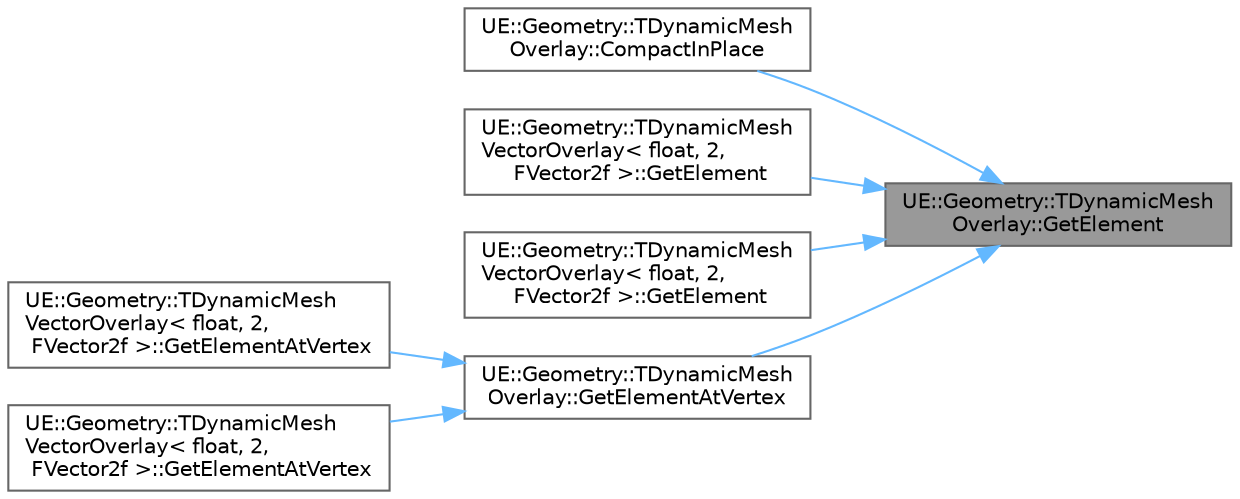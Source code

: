 digraph "UE::Geometry::TDynamicMeshOverlay::GetElement"
{
 // INTERACTIVE_SVG=YES
 // LATEX_PDF_SIZE
  bgcolor="transparent";
  edge [fontname=Helvetica,fontsize=10,labelfontname=Helvetica,labelfontsize=10];
  node [fontname=Helvetica,fontsize=10,shape=box,height=0.2,width=0.4];
  rankdir="RL";
  Node1 [id="Node000001",label="UE::Geometry::TDynamicMesh\lOverlay::GetElement",height=0.2,width=0.4,color="gray40", fillcolor="grey60", style="filled", fontcolor="black",tooltip="Get the element at a given index."];
  Node1 -> Node2 [id="edge1_Node000001_Node000002",dir="back",color="steelblue1",style="solid",tooltip=" "];
  Node2 [id="Node000002",label="UE::Geometry::TDynamicMesh\lOverlay::CompactInPlace",height=0.2,width=0.4,color="grey40", fillcolor="white", style="filled",URL="$d7/de6/classUE_1_1Geometry_1_1TDynamicMeshOverlay.html#a4274a0cf3fe57876bbdecfc7e6b214c1",tooltip="Compact overlay and update links to parent based on CompactMaps."];
  Node1 -> Node3 [id="edge2_Node000001_Node000003",dir="back",color="steelblue1",style="solid",tooltip=" "];
  Node3 [id="Node000003",label="UE::Geometry::TDynamicMesh\lVectorOverlay\< float, 2,\l FVector2f \>::GetElement",height=0.2,width=0.4,color="grey40", fillcolor="white", style="filled",URL="$dc/d17/classUE_1_1Geometry_1_1TDynamicMeshVectorOverlay.html#a77fff21d2c91c2e7cd12414e47dab5c9",tooltip=" "];
  Node1 -> Node4 [id="edge3_Node000001_Node000004",dir="back",color="steelblue1",style="solid",tooltip=" "];
  Node4 [id="Node000004",label="UE::Geometry::TDynamicMesh\lVectorOverlay\< float, 2,\l FVector2f \>::GetElement",height=0.2,width=0.4,color="grey40", fillcolor="white", style="filled",URL="$dc/d17/classUE_1_1Geometry_1_1TDynamicMeshVectorOverlay.html#a0cd4af8ce9d2cc7ff58239a942ac44a6",tooltip=" "];
  Node1 -> Node5 [id="edge4_Node000001_Node000005",dir="back",color="steelblue1",style="solid",tooltip=" "];
  Node5 [id="Node000005",label="UE::Geometry::TDynamicMesh\lOverlay::GetElementAtVertex",height=0.2,width=0.4,color="grey40", fillcolor="white", style="filled",URL="$d7/de6/classUE_1_1Geometry_1_1TDynamicMeshOverlay.html#a96282046c52710e01b7398eaab89e51f",tooltip="Get the Element value associated with a vertex of a triangle."];
  Node5 -> Node6 [id="edge5_Node000005_Node000006",dir="back",color="steelblue1",style="solid",tooltip=" "];
  Node6 [id="Node000006",label="UE::Geometry::TDynamicMesh\lVectorOverlay\< float, 2,\l FVector2f \>::GetElementAtVertex",height=0.2,width=0.4,color="grey40", fillcolor="white", style="filled",URL="$dc/d17/classUE_1_1Geometry_1_1TDynamicMeshVectorOverlay.html#a1c562aa2c72729a549d8d4878f31d0fe",tooltip=" "];
  Node5 -> Node7 [id="edge6_Node000005_Node000007",dir="back",color="steelblue1",style="solid",tooltip=" "];
  Node7 [id="Node000007",label="UE::Geometry::TDynamicMesh\lVectorOverlay\< float, 2,\l FVector2f \>::GetElementAtVertex",height=0.2,width=0.4,color="grey40", fillcolor="white", style="filled",URL="$dc/d17/classUE_1_1Geometry_1_1TDynamicMeshVectorOverlay.html#a94ad28cc82a96eef17aeb90c2ec42c93",tooltip=" "];
}
